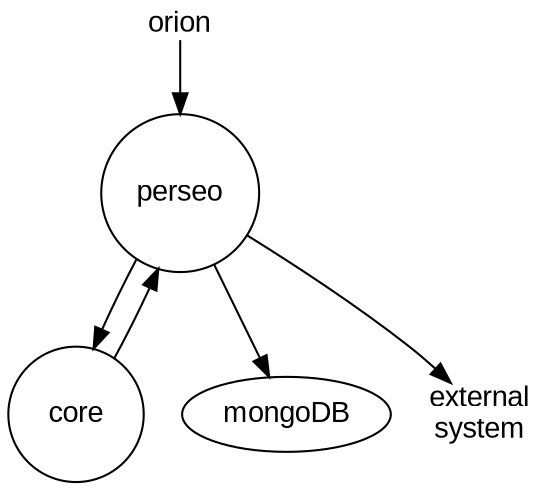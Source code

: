 digraph components {
    node [fontname = "arial"];
    perseo[shape=circle];
	core[label=" core ", shape=circle];
	mongo[label="mongoDB"]
	orion[shape=plain];
	external[label="external\nsystem", shape=plain];

	orion->perseo
	perseo->core
	core->perseo
	perseo->mongo
	perseo->external


 }
